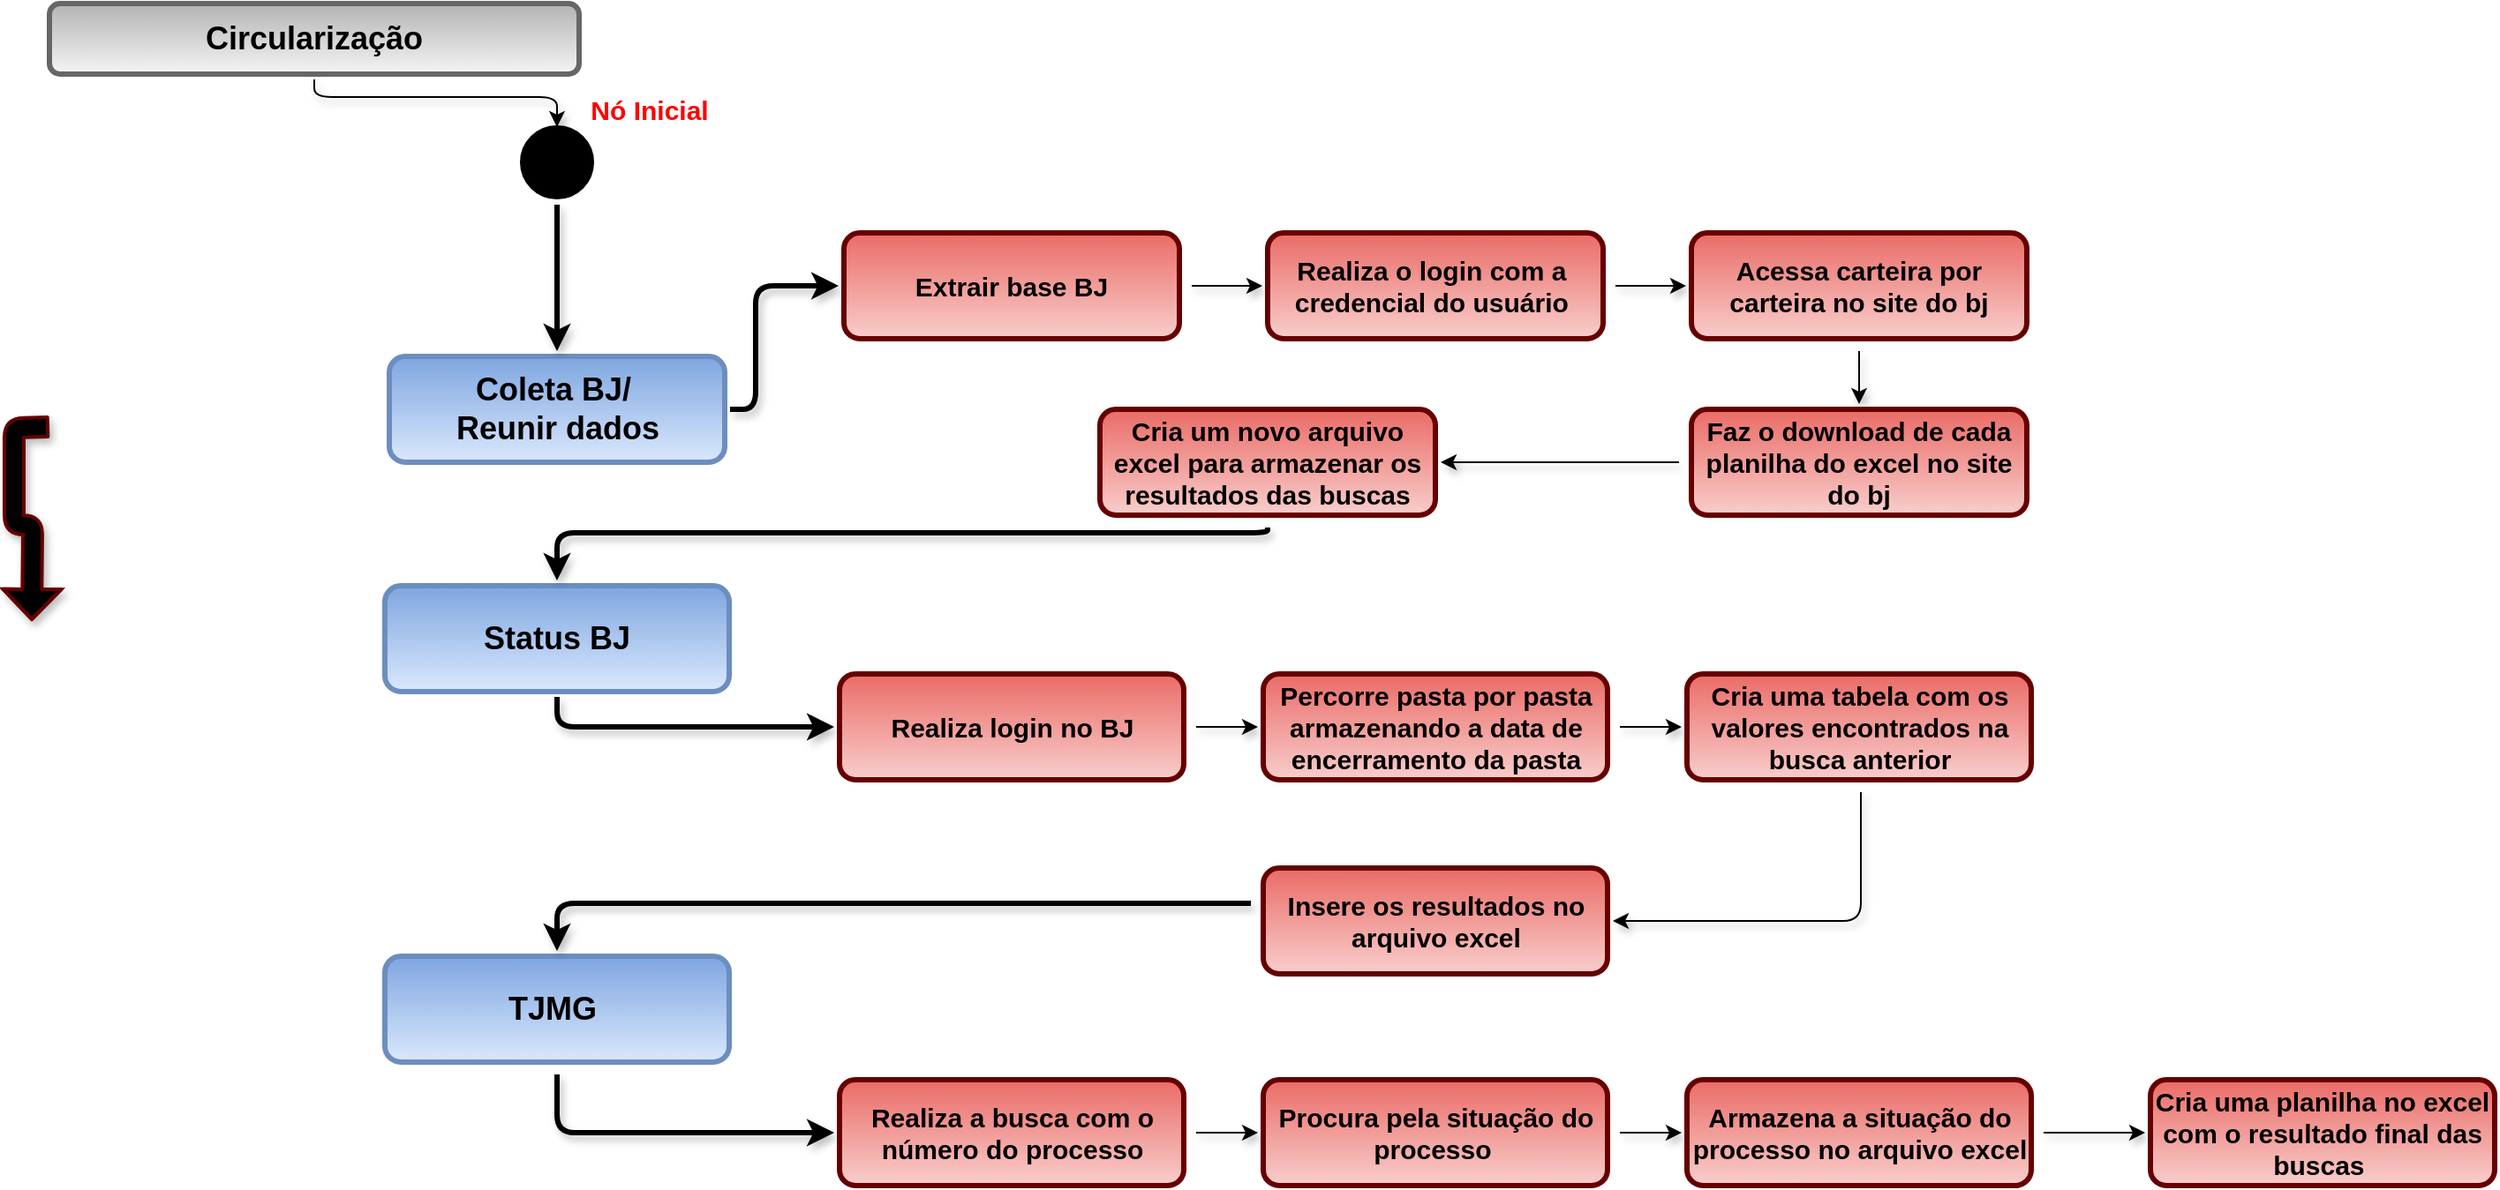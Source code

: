 <mxfile version="10.6.7" type="github"><diagram id="0Ex4wPA-rkaSGkWygMEA" name="Page-1"><mxGraphModel dx="1400" dy="725" grid="1" gridSize="10" guides="1" tooltips="1" connect="1" arrows="1" fold="1" page="1" pageScale="1" pageWidth="2339" pageHeight="3300" math="0" shadow="0"><root><mxCell id="0"/><mxCell id="1" parent="0"/><mxCell id="WSuJzanCnnQj-FMfQi_V-5" style="orthogonalLoop=1;jettySize=auto;html=1;fontSize=15;strokeWidth=1;endArrow=classic;endFill=1;startArrow=none;startFill=0;edgeStyle=orthogonalEdgeStyle;shadow=1;comic=0;gradientColor=#000000;fillColor=#000000;strokeColor=#000000;fontFamily=Arial;exitX=0.5;exitY=1;exitDx=0;exitDy=0;entryX=0.5;entryY=0;entryDx=0;entryDy=0;" edge="1" parent="1" source="WSuJzanCnnQj-FMfQi_V-1" target="WSuJzanCnnQj-FMfQi_V-22"><mxGeometry relative="1" as="geometry"><mxPoint x="600" y="40" as="targetPoint"/><Array as="points"><mxPoint x="338" y="63"/></Array></mxGeometry></mxCell><mxCell id="WSuJzanCnnQj-FMfQi_V-1" value="Circularização" style="shape=ext;rounded=1;html=1;whiteSpace=wrap;fillColor=#f5f5f5;strokeColor=#666666;gradientColor=#b3b3b3;fontStyle=1;fontSize=18;strokeWidth=3;perimeterSpacing=3;labelBackgroundColor=none;labelBorderColor=none;fontFamily=Arial;gradientDirection=north;" vertex="1" parent="1"><mxGeometry x="50" y="10" width="300" height="40" as="geometry"/></mxCell><mxCell id="WSuJzanCnnQj-FMfQi_V-6" style="orthogonalLoop=1;jettySize=auto;html=1;fontSize=15;strokeWidth=2;shape=flexArrow;endArrow=block;endFill=0;startArrow=none;startFill=0;targetPerimeterSpacing=0;endSize=5;startSize=6;sourcePerimeterSpacing=0;shadow=1;comic=0;gradientColor=#000000;fillColor=#000000;strokeColor=#660000;fontFamily=Arial;edgeStyle=orthogonalEdgeStyle;" edge="1" parent="1"><mxGeometry relative="1" as="geometry"><mxPoint x="50" y="250" as="sourcePoint"/><mxPoint x="40" y="360" as="targetPoint"/></mxGeometry></mxCell><mxCell id="WSuJzanCnnQj-FMfQi_V-2" value="Coleta BJ/&amp;nbsp;&lt;br style=&quot;font-size: 18px;&quot;&gt;Reunir dados&lt;br style=&quot;font-size: 18px;&quot;&gt;" style="shape=ext;rounded=1;html=1;whiteSpace=wrap;fillColor=#dae8fc;strokeColor=#6c8ebf;gradientColor=#7ea6e0;fontStyle=1;fontSize=18;strokeWidth=3;perimeterSpacing=3;fontFamily=Arial;gradientDirection=north;" vertex="1" parent="1"><mxGeometry x="242.5" y="210" width="190" height="60" as="geometry"/></mxCell><mxCell id="WSuJzanCnnQj-FMfQi_V-40" style="edgeStyle=orthogonalEdgeStyle;comic=0;orthogonalLoop=1;jettySize=auto;html=1;entryX=0;entryY=0.5;entryDx=0;entryDy=0;shadow=1;startArrow=none;startFill=0;startSize=2;sourcePerimeterSpacing=4;endArrow=classic;endFill=1;targetPerimeterSpacing=0;strokeColor=#000000;strokeWidth=3;fillColor=#000000;gradientColor=#660000;fontFamily=Arial;fontSize=15;fontColor=#FF0000;exitX=0.5;exitY=1;exitDx=0;exitDy=0;" edge="1" parent="1" source="WSuJzanCnnQj-FMfQi_V-3" target="WSuJzanCnnQj-FMfQi_V-39"><mxGeometry relative="1" as="geometry"><Array as="points"><mxPoint x="338" y="420"/><mxPoint x="494" y="420"/></Array></mxGeometry></mxCell><mxCell id="WSuJzanCnnQj-FMfQi_V-3" value="Status BJ&lt;br style=&quot;font-size: 18px;&quot;&gt;" style="shape=ext;rounded=1;html=1;whiteSpace=wrap;fillColor=#dae8fc;strokeColor=#6c8ebf;gradientColor=#7ea6e0;fontStyle=1;fontSize=18;strokeWidth=3;perimeterSpacing=3;fontFamily=Arial;gradientDirection=north;" vertex="1" parent="1"><mxGeometry x="240" y="340" width="195" height="60" as="geometry"/></mxCell><mxCell id="WSuJzanCnnQj-FMfQi_V-49" style="edgeStyle=orthogonalEdgeStyle;comic=0;orthogonalLoop=1;jettySize=auto;html=1;entryX=0;entryY=0.5;entryDx=0;entryDy=0;shadow=1;startArrow=none;startFill=0;startSize=2;sourcePerimeterSpacing=4;endArrow=classic;endFill=1;targetPerimeterSpacing=0;strokeColor=#000000;strokeWidth=3;fillColor=#000000;gradientColor=#660000;fontFamily=Arial;fontSize=15;fontColor=#FF0000;" edge="1" parent="1" source="WSuJzanCnnQj-FMfQi_V-4" target="WSuJzanCnnQj-FMfQi_V-48"><mxGeometry relative="1" as="geometry"><Array as="points"><mxPoint x="338" y="650"/></Array></mxGeometry></mxCell><mxCell id="WSuJzanCnnQj-FMfQi_V-4" value="TJMG&amp;nbsp;" style="shape=ext;rounded=1;html=1;whiteSpace=wrap;fillColor=#dae8fc;strokeColor=#6c8ebf;gradientColor=#7ea6e0;fontStyle=1;fontSize=18;strokeWidth=3;perimeterSpacing=3;fontFamily=Arial;gradientDirection=north;" vertex="1" parent="1"><mxGeometry x="240" y="550" width="195" height="60" as="geometry"/></mxCell><mxCell id="WSuJzanCnnQj-FMfQi_V-9" value="Cria uma planilha no excel com o resultado final das buscas&amp;nbsp;" style="shape=ext;rounded=1;html=1;whiteSpace=wrap;fillColor=#f8cecc;strokeColor=#660000;gradientColor=#ea6b66;fontStyle=1;fontSize=15;strokeWidth=3;perimeterSpacing=3;fontFamily=Arial;gradientDirection=north;" vertex="1" parent="1"><mxGeometry x="1240" y="620" width="195" height="60" as="geometry"/></mxCell><mxCell id="WSuJzanCnnQj-FMfQi_V-55" style="edgeStyle=orthogonalEdgeStyle;comic=0;orthogonalLoop=1;jettySize=auto;html=1;entryX=0.5;entryY=0;entryDx=0;entryDy=0;shadow=1;startArrow=none;startFill=0;startSize=2;sourcePerimeterSpacing=4;endArrow=classic;endFill=1;targetPerimeterSpacing=0;strokeColor=#000000;strokeWidth=3;fillColor=#000000;gradientColor=#660000;fontFamily=Arial;fontSize=15;fontColor=#FF0000;" edge="1" parent="1" source="WSuJzanCnnQj-FMfQi_V-22" target="WSuJzanCnnQj-FMfQi_V-2"><mxGeometry relative="1" as="geometry"/></mxCell><mxCell id="WSuJzanCnnQj-FMfQi_V-22" value="" style="shape=ellipse;html=1;illColor=#000000;strokeWidth=2;verticalLabelPosition=bottom;verticalAlignment=top;perimeter=ellipsePerimeter;labelBackgroundColor=none;fillColor=#000000;gradientColor=#000000;fontFamily=Garamond;fontSize=15;" vertex="1" parent="1"><mxGeometry x="317.5" y="80" width="40" height="40" as="geometry"/></mxCell><mxCell id="WSuJzanCnnQj-FMfQi_V-23" value="Nó Inicial" style="text;html=1;strokeColor=none;fillColor=none;align=center;verticalAlign=middle;whiteSpace=wrap;rounded=0;labelBackgroundColor=none;fontFamily=Arial;fontSize=15;strokeWidth=1;fontStyle=1;fontColor=#FF0000;" vertex="1" parent="1"><mxGeometry x="350" y="60" width="80" height="20" as="geometry"/></mxCell><mxCell id="WSuJzanCnnQj-FMfQi_V-29" style="edgeStyle=orthogonalEdgeStyle;comic=0;orthogonalLoop=1;jettySize=auto;html=1;entryX=0;entryY=0.5;entryDx=0;entryDy=0;shadow=1;startArrow=none;startFill=0;startSize=2;sourcePerimeterSpacing=4;endArrow=classic;endFill=1;targetPerimeterSpacing=0;strokeColor=#000000;strokeWidth=1;fillColor=#000000;gradientColor=#660000;fontFamily=Arial;fontSize=15;fontColor=#FF0000;" edge="1" parent="1" source="WSuJzanCnnQj-FMfQi_V-26" target="WSuJzanCnnQj-FMfQi_V-28"><mxGeometry relative="1" as="geometry"/></mxCell><mxCell id="WSuJzanCnnQj-FMfQi_V-26" value="Extrair base BJ" style="shape=ext;rounded=1;html=1;whiteSpace=wrap;fillColor=#f8cecc;strokeColor=#660000;gradientColor=#ea6b66;fontStyle=1;fontSize=15;strokeWidth=3;perimeterSpacing=3;fontFamily=Arial;gradientDirection=north;" vertex="1" parent="1"><mxGeometry x="500" y="140" width="190" height="60" as="geometry"/></mxCell><mxCell id="WSuJzanCnnQj-FMfQi_V-27" style="orthogonalLoop=1;jettySize=auto;html=1;fontSize=15;strokeWidth=3;endArrow=classic;endFill=1;startArrow=none;startFill=0;edgeStyle=orthogonalEdgeStyle;shadow=1;comic=0;gradientColor=#000000;fillColor=#000000;strokeColor=#000000;fontFamily=Arial;entryX=0;entryY=0.5;entryDx=0;entryDy=0;exitX=1;exitY=0.5;exitDx=0;exitDy=0;" edge="1" parent="1" source="WSuJzanCnnQj-FMfQi_V-2" target="WSuJzanCnnQj-FMfQi_V-26"><mxGeometry relative="1" as="geometry"><mxPoint x="479" y="180" as="sourcePoint"/><mxPoint x="616.882" y="132.912" as="targetPoint"/><Array as="points"><mxPoint x="450" y="240"/><mxPoint x="450" y="170"/></Array></mxGeometry></mxCell><mxCell id="WSuJzanCnnQj-FMfQi_V-31" style="edgeStyle=orthogonalEdgeStyle;comic=0;orthogonalLoop=1;jettySize=auto;html=1;entryX=0;entryY=0.5;entryDx=0;entryDy=0;shadow=1;startArrow=none;startFill=0;startSize=2;sourcePerimeterSpacing=4;endArrow=classic;endFill=1;targetPerimeterSpacing=0;strokeColor=#000000;strokeWidth=1;fillColor=#000000;gradientColor=#660000;fontFamily=Arial;fontSize=15;fontColor=#FF0000;" edge="1" parent="1" source="WSuJzanCnnQj-FMfQi_V-28" target="WSuJzanCnnQj-FMfQi_V-35"><mxGeometry relative="1" as="geometry"/></mxCell><mxCell id="WSuJzanCnnQj-FMfQi_V-28" value="Realiza o login com a&amp;nbsp;&lt;br&gt;credencial do usuário&amp;nbsp;&lt;br&gt;" style="shape=ext;rounded=1;html=1;whiteSpace=wrap;fillColor=#f8cecc;strokeColor=#660000;gradientColor=#ea6b66;fontStyle=1;fontSize=15;strokeWidth=3;perimeterSpacing=3;fontFamily=Arial;gradientDirection=north;" vertex="1" parent="1"><mxGeometry x="740" y="140" width="190" height="60" as="geometry"/></mxCell><mxCell id="WSuJzanCnnQj-FMfQi_V-33" style="edgeStyle=orthogonalEdgeStyle;comic=0;orthogonalLoop=1;jettySize=auto;html=1;entryX=1;entryY=0.5;entryDx=0;entryDy=0;shadow=1;startArrow=none;startFill=0;startSize=2;sourcePerimeterSpacing=4;endArrow=classic;endFill=1;targetPerimeterSpacing=0;strokeColor=#000000;strokeWidth=1;fillColor=#000000;gradientColor=#660000;fontFamily=Arial;fontSize=15;fontColor=#FF0000;" edge="1" parent="1" source="WSuJzanCnnQj-FMfQi_V-30" target="WSuJzanCnnQj-FMfQi_V-32"><mxGeometry relative="1" as="geometry"/></mxCell><mxCell id="WSuJzanCnnQj-FMfQi_V-30" value="Faz o download de cada planilha do excel no site do bj&lt;br&gt;" style="shape=ext;rounded=1;html=1;whiteSpace=wrap;fillColor=#f8cecc;strokeColor=#660000;gradientColor=#ea6b66;fontStyle=1;fontSize=15;strokeWidth=3;perimeterSpacing=3;fontFamily=Arial;gradientDirection=north;" vertex="1" parent="1"><mxGeometry x="980" y="240" width="190" height="60" as="geometry"/></mxCell><mxCell id="WSuJzanCnnQj-FMfQi_V-38" style="edgeStyle=orthogonalEdgeStyle;comic=0;orthogonalLoop=1;jettySize=auto;html=1;entryX=0.5;entryY=0;entryDx=0;entryDy=0;shadow=1;startArrow=none;startFill=0;startSize=2;sourcePerimeterSpacing=4;endArrow=classic;endFill=1;targetPerimeterSpacing=0;strokeColor=#000000;strokeWidth=3;fillColor=#000000;gradientColor=#660000;fontFamily=Arial;fontSize=15;fontColor=#FF0000;" edge="1" parent="1" source="WSuJzanCnnQj-FMfQi_V-32" target="WSuJzanCnnQj-FMfQi_V-3"><mxGeometry relative="1" as="geometry"><Array as="points"><mxPoint x="740" y="310"/><mxPoint x="338" y="310"/></Array></mxGeometry></mxCell><mxCell id="WSuJzanCnnQj-FMfQi_V-32" value="Cria um novo arquivo excel para armazenar os resultados das buscas&lt;br&gt;" style="shape=ext;rounded=1;html=1;whiteSpace=wrap;fillColor=#f8cecc;strokeColor=#660000;gradientColor=#ea6b66;fontStyle=1;fontSize=15;strokeWidth=3;perimeterSpacing=3;fontFamily=Arial;gradientDirection=north;" vertex="1" parent="1"><mxGeometry x="645" y="240" width="190" height="60" as="geometry"/></mxCell><mxCell id="WSuJzanCnnQj-FMfQi_V-36" style="edgeStyle=orthogonalEdgeStyle;comic=0;orthogonalLoop=1;jettySize=auto;html=1;entryX=0.5;entryY=0;entryDx=0;entryDy=0;shadow=1;startArrow=none;startFill=0;startSize=2;sourcePerimeterSpacing=4;endArrow=classic;endFill=1;targetPerimeterSpacing=0;strokeColor=#000000;strokeWidth=1;fillColor=#000000;gradientColor=#660000;fontFamily=Arial;fontSize=15;fontColor=#FF0000;" edge="1" parent="1" source="WSuJzanCnnQj-FMfQi_V-35" target="WSuJzanCnnQj-FMfQi_V-30"><mxGeometry relative="1" as="geometry"/></mxCell><mxCell id="WSuJzanCnnQj-FMfQi_V-35" value="Acessa carteira por carteira no site do bj&lt;br&gt;" style="shape=ext;rounded=1;html=1;whiteSpace=wrap;fillColor=#f8cecc;strokeColor=#660000;gradientColor=#ea6b66;fontStyle=1;fontSize=15;strokeWidth=3;perimeterSpacing=3;fontFamily=Arial;gradientDirection=north;" vertex="1" parent="1"><mxGeometry x="980" y="140" width="190" height="60" as="geometry"/></mxCell><mxCell id="WSuJzanCnnQj-FMfQi_V-42" style="edgeStyle=orthogonalEdgeStyle;comic=0;orthogonalLoop=1;jettySize=auto;html=1;entryX=0;entryY=0.5;entryDx=0;entryDy=0;shadow=1;startArrow=none;startFill=0;startSize=2;sourcePerimeterSpacing=4;endArrow=classic;endFill=1;targetPerimeterSpacing=0;strokeColor=#000000;strokeWidth=1;fillColor=#000000;gradientColor=#660000;fontFamily=Arial;fontSize=15;fontColor=#FF0000;" edge="1" parent="1" source="WSuJzanCnnQj-FMfQi_V-39" target="WSuJzanCnnQj-FMfQi_V-41"><mxGeometry relative="1" as="geometry"/></mxCell><mxCell id="WSuJzanCnnQj-FMfQi_V-39" value="Realiza login no BJ&lt;br&gt;" style="shape=ext;rounded=1;html=1;whiteSpace=wrap;fillColor=#f8cecc;strokeColor=#660000;gradientColor=#ea6b66;fontStyle=1;fontSize=15;strokeWidth=3;perimeterSpacing=3;fontFamily=Arial;gradientDirection=north;" vertex="1" parent="1"><mxGeometry x="497.5" y="390" width="195" height="60" as="geometry"/></mxCell><mxCell id="WSuJzanCnnQj-FMfQi_V-44" style="edgeStyle=orthogonalEdgeStyle;comic=0;orthogonalLoop=1;jettySize=auto;html=1;entryX=0;entryY=0.5;entryDx=0;entryDy=0;shadow=1;startArrow=none;startFill=0;startSize=2;sourcePerimeterSpacing=4;endArrow=classic;endFill=1;targetPerimeterSpacing=0;strokeColor=#000000;strokeWidth=1;fillColor=#000000;gradientColor=#660000;fontFamily=Arial;fontSize=15;fontColor=#FF0000;" edge="1" parent="1" source="WSuJzanCnnQj-FMfQi_V-41" target="WSuJzanCnnQj-FMfQi_V-43"><mxGeometry relative="1" as="geometry"/></mxCell><mxCell id="WSuJzanCnnQj-FMfQi_V-41" value="Percorre pasta por pasta armazenando a data de encerramento da pasta&lt;br&gt;" style="shape=ext;rounded=1;html=1;whiteSpace=wrap;fillColor=#f8cecc;strokeColor=#660000;gradientColor=#ea6b66;fontStyle=1;fontSize=15;strokeWidth=3;perimeterSpacing=3;fontFamily=Arial;gradientDirection=north;" vertex="1" parent="1"><mxGeometry x="737.5" y="390" width="195" height="60" as="geometry"/></mxCell><mxCell id="WSuJzanCnnQj-FMfQi_V-46" style="edgeStyle=orthogonalEdgeStyle;comic=0;orthogonalLoop=1;jettySize=auto;html=1;entryX=1;entryY=0.5;entryDx=0;entryDy=0;shadow=1;startArrow=none;startFill=0;startSize=2;sourcePerimeterSpacing=4;endArrow=classic;endFill=1;targetPerimeterSpacing=0;strokeColor=#000000;strokeWidth=1;fillColor=#000000;gradientColor=#660000;fontFamily=Arial;fontSize=15;fontColor=#FF0000;" edge="1" parent="1" source="WSuJzanCnnQj-FMfQi_V-43" target="WSuJzanCnnQj-FMfQi_V-45"><mxGeometry relative="1" as="geometry"><Array as="points"><mxPoint x="1076" y="530"/></Array></mxGeometry></mxCell><mxCell id="WSuJzanCnnQj-FMfQi_V-43" value="Cria uma tabela com os valores encontrados na busca anterior" style="shape=ext;rounded=1;html=1;whiteSpace=wrap;fillColor=#f8cecc;strokeColor=#660000;gradientColor=#ea6b66;fontStyle=1;fontSize=15;strokeWidth=3;perimeterSpacing=3;fontFamily=Arial;gradientDirection=north;" vertex="1" parent="1"><mxGeometry x="977.5" y="390" width="195" height="60" as="geometry"/></mxCell><mxCell id="WSuJzanCnnQj-FMfQi_V-47" style="edgeStyle=orthogonalEdgeStyle;comic=0;orthogonalLoop=1;jettySize=auto;html=1;entryX=0.5;entryY=0;entryDx=0;entryDy=0;shadow=1;startArrow=none;startFill=0;startSize=2;sourcePerimeterSpacing=4;endArrow=classic;endFill=1;targetPerimeterSpacing=0;strokeColor=#000000;strokeWidth=3;fillColor=#000000;gradientColor=#660000;fontFamily=Arial;fontSize=15;fontColor=#FF0000;" edge="1" parent="1" source="WSuJzanCnnQj-FMfQi_V-45" target="WSuJzanCnnQj-FMfQi_V-4"><mxGeometry relative="1" as="geometry"><Array as="points"><mxPoint x="338" y="520"/></Array></mxGeometry></mxCell><mxCell id="WSuJzanCnnQj-FMfQi_V-45" value="Insere os resultados no arquivo excel" style="shape=ext;rounded=1;html=1;whiteSpace=wrap;fillColor=#f8cecc;strokeColor=#660000;gradientColor=#ea6b66;fontStyle=1;fontSize=15;strokeWidth=3;perimeterSpacing=3;fontFamily=Arial;gradientDirection=north;" vertex="1" parent="1"><mxGeometry x="737.5" y="500" width="195" height="60" as="geometry"/></mxCell><mxCell id="WSuJzanCnnQj-FMfQi_V-51" style="edgeStyle=orthogonalEdgeStyle;comic=0;orthogonalLoop=1;jettySize=auto;html=1;entryX=0;entryY=0.5;entryDx=0;entryDy=0;shadow=1;startArrow=none;startFill=0;startSize=2;sourcePerimeterSpacing=4;endArrow=classic;endFill=1;targetPerimeterSpacing=0;strokeColor=#000000;strokeWidth=1;fillColor=#000000;gradientColor=#660000;fontFamily=Arial;fontSize=15;fontColor=#FF0000;" edge="1" parent="1" source="WSuJzanCnnQj-FMfQi_V-48" target="WSuJzanCnnQj-FMfQi_V-50"><mxGeometry relative="1" as="geometry"/></mxCell><mxCell id="WSuJzanCnnQj-FMfQi_V-48" value="Realiza a busca com o número do processo" style="shape=ext;rounded=1;html=1;whiteSpace=wrap;fillColor=#f8cecc;strokeColor=#660000;gradientColor=#ea6b66;fontStyle=1;fontSize=15;strokeWidth=3;perimeterSpacing=3;fontFamily=Arial;gradientDirection=north;" vertex="1" parent="1"><mxGeometry x="497.5" y="620" width="195" height="60" as="geometry"/></mxCell><mxCell id="WSuJzanCnnQj-FMfQi_V-53" style="edgeStyle=orthogonalEdgeStyle;comic=0;orthogonalLoop=1;jettySize=auto;html=1;entryX=0;entryY=0.5;entryDx=0;entryDy=0;shadow=1;startArrow=none;startFill=0;startSize=2;sourcePerimeterSpacing=4;endArrow=classic;endFill=1;targetPerimeterSpacing=0;strokeColor=#000000;strokeWidth=1;fillColor=#000000;gradientColor=#660000;fontFamily=Arial;fontSize=15;fontColor=#FF0000;" edge="1" parent="1" source="WSuJzanCnnQj-FMfQi_V-50" target="WSuJzanCnnQj-FMfQi_V-52"><mxGeometry relative="1" as="geometry"/></mxCell><mxCell id="WSuJzanCnnQj-FMfQi_V-50" value="Procura pela situação do processo&amp;nbsp;" style="shape=ext;rounded=1;html=1;whiteSpace=wrap;fillColor=#f8cecc;strokeColor=#660000;gradientColor=#ea6b66;fontStyle=1;fontSize=15;strokeWidth=3;perimeterSpacing=3;fontFamily=Arial;gradientDirection=north;" vertex="1" parent="1"><mxGeometry x="737.5" y="620" width="195" height="60" as="geometry"/></mxCell><mxCell id="WSuJzanCnnQj-FMfQi_V-54" style="edgeStyle=orthogonalEdgeStyle;comic=0;orthogonalLoop=1;jettySize=auto;html=1;entryX=0;entryY=0.5;entryDx=0;entryDy=0;shadow=1;startArrow=none;startFill=0;startSize=2;sourcePerimeterSpacing=4;endArrow=classic;endFill=1;targetPerimeterSpacing=0;strokeColor=#000000;strokeWidth=1;fillColor=#000000;gradientColor=#660000;fontFamily=Arial;fontSize=15;fontColor=#FF0000;" edge="1" parent="1" source="WSuJzanCnnQj-FMfQi_V-52" target="WSuJzanCnnQj-FMfQi_V-9"><mxGeometry relative="1" as="geometry"/></mxCell><mxCell id="WSuJzanCnnQj-FMfQi_V-52" value="Armazena a situação do processo no arquivo excel" style="shape=ext;rounded=1;html=1;whiteSpace=wrap;fillColor=#f8cecc;strokeColor=#660000;gradientColor=#ea6b66;fontStyle=1;fontSize=15;strokeWidth=3;perimeterSpacing=3;fontFamily=Arial;gradientDirection=north;" vertex="1" parent="1"><mxGeometry x="977.5" y="620" width="195" height="60" as="geometry"/></mxCell></root></mxGraphModel></diagram></mxfile>
